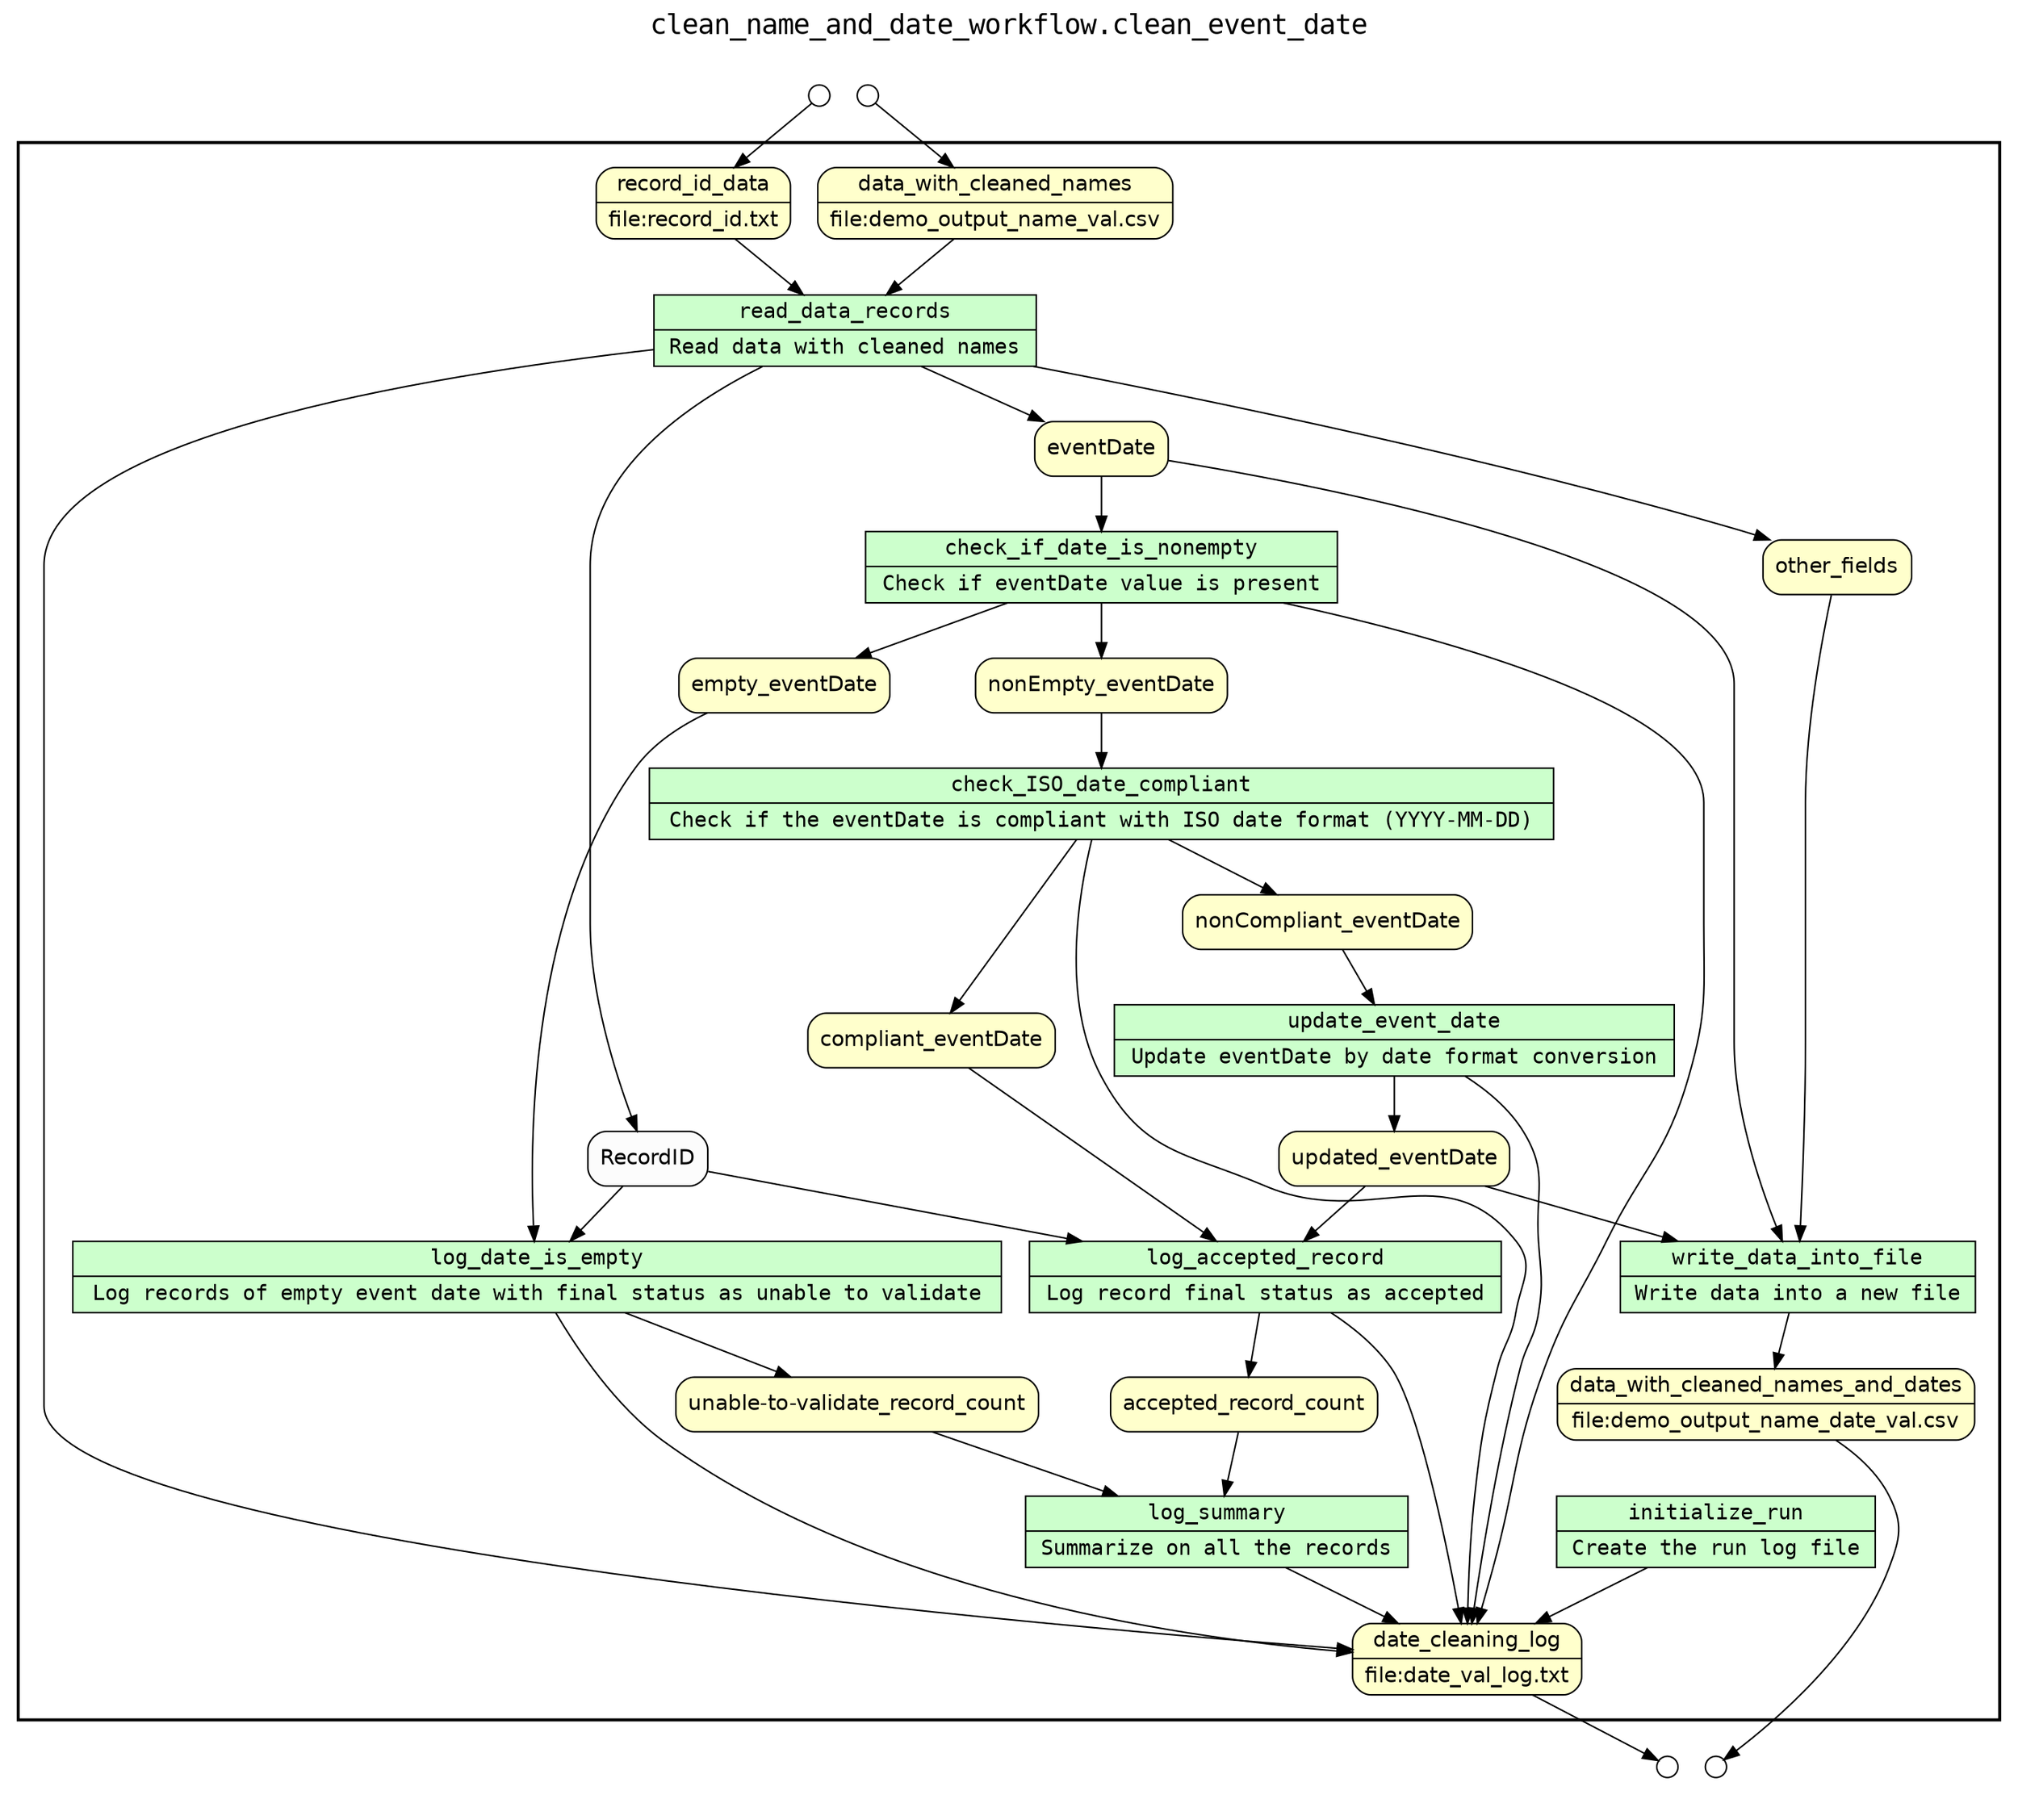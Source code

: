 digraph Workflow {
	graph [bb="0,0,1325,1192",
		fontname=Courier,
		fontsize=18,
		imagepath="/Users/zqian1/Documents/GitHub/kurator-YW/yw_log-parsing_mannual_DLV_SQL/examples/clean_name_date/yw",
		label="clean_name_and_date_workflow.clean_event_date",
		labelloc=t,
		lheight=0.28,
		lp="662.5,1178",
		lwidth=6.76,
		rankdir=TB
	];
	node [label="\N"];
	subgraph cluster_workflow_box_outer {
		graph [bb="8,62,1317,1102",
			color=black,
			label="",
			penwidth=2
		];
		subgraph cluster_workflow_box_inner {
			graph [bb="16,70,1309,1094",
				color=white,
				label=""
			];
			node [fillcolor="#FCFCFC",
				fontname=Helvetica,
				peripheries=1,
				shape=box,
				style="rounded,filled"
			];
			initialize_run			 [fillcolor="#CCFFCC",
				fontname=Courier,
				height=0.65278,
				label="{<f0> initialize_run |<f1> Create the run log file}",
				peripheries=1,
				pos="1150,186",
				rankdir=LR,
				rects="1045,186,1255,209 1045,163,1255,186",
				shape=record,
				style=filled,
				width=2.9167];
			date_cleaning_log			 [fillcolor="#FFFFCC",
				fontname=Helvetica,
				height=0.65278,
				label="{<f0> date_cleaning_log |<f1> file\:date_val_log.txt}",
				peripheries=1,
				pos="986,102",
				rankdir=LR,
				rects="918,102,1054,125 918,79,1054,102",
				shape=record,
				style="rounded,filled",
				width=1.8889];
			initialize_run -> date_cleaning_log			 [pos="e,1030.1,125.07 1105.6,162.81 1085.1,152.56 1060.6,140.3 1039.1,129.57"];
			read_data_records			 [fillcolor="#CCFFCC",
				fontname=Courier,
				height=0.65278,
				label="{<f0> read_data_records |<f1> Read data with cleaned names}",
				peripheries=1,
				pos="582,978",
				rankdir=LR,
				rects="456,978,708,1001 456,955,708,978",
				shape=record,
				style=filled,
				width=3.5];
			read_data_records -> date_cleaning_log			 [pos="e,917.66,107.57 455.96,967.46 291.65,951.48 25,911.85 25,823 25,823 25,823 25,269 25,179.69 677.89,124.83 907.38,108.3"];
			eventDate			 [fillcolor="#FFFFCC",
				fontname=Helvetica,
				height=0.5,
				peripheries=1,
				pos="751,900",
				shape=box,
				style="rounded,filled",
				width=1.1111];
			read_data_records -> eventDate			 [pos="e,713.16,918.02 631.34,954.81 654.18,944.54 681.2,932.39 703.78,922.23"];
			other_fields			 [fillcolor="#FFFFCC",
				fontname=Helvetica,
				height=0.5,
				peripheries=1,
				pos="1195,822",
				shape=box,
				style="rounded,filled",
				width=1.2292];
			read_data_records -> other_fields			 [pos="e,1153.4,840.06 695.72,954.96 808.59,931.95 985.97,892.73 1136,846 1138.6,845.2 1141.2,844.34 1143.8,843.45"];
			RecordID			 [fillcolor="#FCFCFC",
				fontname=Helvetica,
				height=0.5,
				peripheries=1,
				pos="451,432",
				shape=box,
				style="rounded,filled",
				width=1.0556];
			read_data_records -> RecordID			 [pos="e,444.04,450.23 528.84,954.98 479.62,930.64 414,886.31 414,823 414,823 414,823 414,587 414,541.3 429.6,490.02 440.54,459.68"];
			check_if_date_is_nonempty			 [fillcolor="#CCFFCC",
				fontname=Courier,
				height=0.65278,
				label="{<f0> check_if_date_is_nonempty |<f1> Check if eventDate value is present}",
				peripheries=1,
				pos="751,822",
				rankdir=LR,
				rects="595.5,822,906.5,845 595.5,799,906.5,822",
				shape=record,
				style=filled,
				width=4.3125];
			check_if_date_is_nonempty -> date_cleaning_log			 [pos="e,995.65,125.1 850.32,798.92 956.88,772.29 1111,723.93 1111,667 1111,667 1111,667 1111,587 1111,541.85 1110.9,529.82 1100,486 1087.5,\
435.86 1072.9,427.17 1057,378 1026.8,284.4 1036.8,256.33 1009,162 1006.3,152.96 1002.9,143.36 999.45,134.58"];
			empty_eventDate			 [fillcolor="#FFFFCC",
				fontname=Helvetica,
				height=0.5,
				peripheries=1,
				pos="545,744",
				shape=box,
				style="rounded,filled",
				width=1.75];
			check_if_date_is_nonempty -> empty_eventDate			 [pos="e,591.24,762.06 691.14,798.92 662.66,788.41 628.81,775.92 600.86,765.61"];
			nonEmpty_eventDate			 [fillcolor="#FFFFCC",
				fontname=Helvetica,
				height=0.5,
				peripheries=1,
				pos="751,744",
				shape=box,
				style="rounded,filled",
				width=2.0903];
			check_if_date_is_nonempty -> nonEmpty_eventDate			 [pos="e,751,762.41 751,798.61 751,790.48 751,781.2 751,772.67"];
			log_date_is_empty			 [fillcolor="#CCFFCC",
				fontname=Courier,
				height=0.65278,
				label="{<f0> log_date_is_empty |<f1> Log records of empty event date with final status as unable to validate}",
				peripheries=1,
				pos="351,354",
				rankdir=LR,
				rects="44.5,354,657.5,377 44.5,331,657.5,354",
				shape=record,
				style=filled,
				width=8.5069];
			log_date_is_empty -> date_cleaning_log			 [pos="e,917.98,109.02 369.75,330.59 390.64,306.83 426.46,269.53 464,246 604.95,157.65 800.6,123.11 907.88,110.2"];
			"unable-to-validate_record_count"			 [fillcolor="#FFFFCC",
				fontname=Helvetica,
				height=0.5,
				peripheries=1,
				pos="582,270",
				shape=box,
				style="rounded,filled",
				width=3.0069];
			log_date_is_empty -> "unable-to-validate_record_count"			 [pos="e,533.97,288.05 413.21,330.92 447.75,318.66 490.43,303.5 524.24,291.5"];
			check_ISO_date_compliant			 [fillcolor="#CCFFCC",
				fontname=Courier,
				height=0.65278,
				label="{<f0> check_ISO_date_compliant |<f1> Check if the eventDate is compliant with ISO date format (YYYY-MM-DD)}",
				peripheries=1,
				pos="751,666",
				rankdir=LR,
				rects="453,666,1049,689 453,643,1049,666",
				shape=record,
				style=filled,
				width=8.2778];
			check_ISO_date_compliant -> date_cleaning_log			 [pos="e,987.5,125.05 737.32,642.9 717.38,607.59 685.64,537.22 714,486 743.21,433.25 773.15,436.73 829,414 898.92,385.55 947.61,436.77 \
995,378 1002.5,368.69 992.76,205.73 988.16,135.15"];
			nonCompliant_eventDate			 [fillcolor="#FFFFCC",
				fontname=Helvetica,
				height=0.5,
				peripheries=1,
				pos="858,588",
				shape=box,
				style="rounded,filled",
				width=2.4167];
			check_ISO_date_compliant -> nonCompliant_eventDate			 [pos="e,834.04,606.02 782.24,642.81 795.93,633.09 811.98,621.68 825.78,611.88"];
			compliant_eventDate			 [fillcolor="#FFFFCC",
				fontname=Helvetica,
				height=0.5,
				peripheries=1,
				pos="610,510",
				shape=box,
				style="rounded,filled",
				width=2.0556];
			check_ISO_date_compliant -> compliant_eventDate			 [pos="e,625.8,528.26 730.8,642.94 704.79,614.53 659.74,565.33 632.62,535.7"];
			update_event_date			 [fillcolor="#CCFFCC",
				fontname=Courier,
				height=0.65278,
				label="{<f0> update_event_date |<f1> Update eventDate by date format conversion}",
				peripheries=1,
				pos="907,510",
				rankdir=LR,
				rects="722.5,510,1091.5,533 722.5,487,1091.5,510",
				shape=record,
				style=filled,
				width=5.1181];
			update_event_date -> date_cleaning_log			 [pos="e,991.97,125.26 944.96,486.89 959.12,477.1 974.33,464.49 985,450 1005.2,422.61 1005.1,411.51 1011,378 1026.2,290.97 1006.6,186.72 \
994.37,135.15"];
			updated_eventDate			 [fillcolor="#FFFFCC",
				fontname=Helvetica,
				height=0.5,
				peripheries=1,
				pos="907,432",
				shape=box,
				style="rounded,filled",
				width=1.9236];
			update_event_date -> updated_eventDate			 [pos="e,907,450.41 907,486.61 907,478.48 907,469.2 907,460.67"];
			log_accepted_record			 [fillcolor="#CCFFCC",
				fontname=Courier,
				height=0.65278,
				label="{<f0> log_accepted_record |<f1> Log record final status as accepted}",
				peripheries=1,
				pos="831,354",
				rankdir=LR,
				rects="675.5,354,986.5,377 675.5,331,986.5,354",
				shape=record,
				style=filled,
				width=4.3125];
			log_accepted_record -> date_cleaning_log			 [pos="e,982.96,125.25 871.65,330.92 886.98,321.12 903.67,308.51 916,294 955.65,247.33 973.7,176.25 981.22,135.24"];
			accepted_record_count			 [fillcolor="#FFFFCC",
				fontname=Helvetica,
				height=0.5,
				peripheries=1,
				pos="826,270",
				shape=box,
				style="rounded,filled",
				width=2.2569];
			log_accepted_record -> accepted_record_count			 [pos="e,827.05,288.18 829.63,330.59 829.03,320.67 828.31,308.9 827.67,298.45"];
			write_data_into_file			 [fillcolor="#CCFFCC",
				fontname=Courier,
				height=0.65278,
				label="{<f0> write_data_into_file |<f1> Write data into a new file}",
				peripheries=1,
				pos="1183,354",
				rankdir=LR,
				rects="1065.5,354,1300.5,377 1065.5,331,1300.5,354",
				shape=record,
				style=filled,
				width=3.2569];
			data_with_cleaned_names_and_dates			 [fillcolor="#FFFFCC",
				fontname=Helvetica,
				height=0.65278,
				label="{<f0> data_with_cleaned_names_and_dates |<f1> file\:demo_output_name_date_val.csv}",
				peripheries=1,
				pos="1173,270",
				rankdir=LR,
				rects="1045,270,1301,293 1045,247,1301,270",
				shape=record,
				style="rounded,filled",
				width=3.5556];
			write_data_into_file -> data_with_cleaned_names_and_dates			 [pos="e,1175.7,293.1 1180.3,330.59 1179.2,322.12 1178,312.3 1176.9,303.1"];
			log_summary			 [fillcolor="#CCFFCC",
				fontname=Courier,
				height=0.65278,
				label="{<f0> log_summary |<f1> Summarize on all the records}",
				peripheries=1,
				pos="821,186",
				rankdir=LR,
				rects="695,186,947,209 695,163,947,186",
				shape=record,
				style=filled,
				width=3.5];
			log_summary -> date_cleaning_log			 [pos="e,941.6,125.07 865.65,162.81 886.28,152.56 910.94,140.3 932.55,129.57"];
			data_with_cleaned_names			 [fillcolor="#FFFFCC",
				fontname=Helvetica,
				height=0.65278,
				label="{<f0> data_with_cleaned_names |<f1> file\:demo_output_name_val.csv}",
				peripheries=1,
				pos="673,1062",
				rankdir=LR,
				rects="566.5,1062,779.5,1085 566.5,1039,779.5,1062",
				shape=record,
				style="rounded,filled",
				width=2.9514];
			data_with_cleaned_names -> read_data_records			 [pos="e,606.52,1001.1 648.13,1038.6 637.62,1029.1 625.23,1018 614.04,1007.9"];
			record_id_data			 [fillcolor="#FFFFCC",
				fontname=Helvetica,
				height=0.65278,
				label="{<f0> record_id_data |<f1> file\:record_id.txt}",
				peripheries=1,
				pos="491,1062",
				rankdir=LR,
				rects="433.5,1062,548.5,1085 433.5,1039,548.5,1062",
				shape=record,
				style="rounded,filled",
				width=1.5903];
			record_id_data -> read_data_records			 [pos="e,557.48,1001.1 515.87,1038.6 526.38,1029.1 538.77,1018 549.96,1007.9"];
			eventDate -> check_if_date_is_nonempty			 [pos="e,751,845.09 751,881.75 751,873.86 751,864.25 751,855.1"];
			eventDate -> write_data_into_file			 [pos="e,1170.4,377.17 791.31,891.58 889.1,872.42 1131,817.7 1131,745 1131,745 1131,745 1131,509 1131,464.69 1150.6,416.81 1165.7,386.4"];
			empty_eventDate -> log_date_is_empty			 [pos="e,351.32,377.27 493.88,725.96 475.85,717.66 456.87,705.95 444,690 370.17,598.54 354.85,452.38 351.74,387.66"];
			nonEmpty_eventDate -> check_ISO_date_compliant			 [pos="e,751,689.09 751,725.75 751,717.86 751,708.25 751,699.1"];
			nonCompliant_eventDate -> update_event_date			 [pos="e,892.76,533.09 869.12,569.75 874.48,561.44 881.07,551.21 887.25,541.63"];
			updated_eventDate -> log_accepted_record			 [pos="e,853.09,377.09 889.75,413.75 881.01,405.01 870.16,394.16 860.17,384.17"];
			updated_eventDate -> write_data_into_file			 [pos="e,1102.9,377.05 968.94,413.94 1005.6,403.86 1052.6,390.9 1093.3,379.71"];
			compliant_eventDate -> log_accepted_record			 [pos="e,799.28,377.1 634.5,491.93 672.29,465.59 745.22,414.77 790.82,383"];
			other_fields -> write_data_into_file			 [pos="e,1183.9,377.18 1193.5,803.92 1191.2,775.53 1187,716.8 1187,667 1187,667 1187,667 1187,509 1187,467.01 1185.5,418.61 1184.3,387.45"];
			accepted_record_count -> log_summary			 [pos="e,822.34,209.06 824.94,251.61 824.37,242.2 823.64,230.28 822.97,219.25"];
			"unable-to-validate_record_count" -> log_summary			 [pos="e,756.7,209.06 631.81,251.91 665.09,240.49 709.45,225.27 746.86,212.44"];
			RecordID -> log_date_is_empty			 [pos="e,380.07,377.09 428.31,413.75 416.47,404.76 401.69,393.53 388.24,383.3"];
			RecordID -> log_accepted_record			 [pos="e,720.64,377.07 489.18,423.36 540.51,413.1 634.16,394.37 710.47,379.11"];
		}
	}
	subgraph cluster_output_ports_group_outer {
		graph [bb="1095,8,1173,54",
			color=white,
			label=""
		];
		subgraph cluster_output_ports_group_inner {
			graph [bb="1103,16,1165,46",
				color=white,
				label=""
			];
			node [fillcolor="#FFFFFF",
				fontname=Helvetica,
				peripheries=1,
				shape=circle,
				style="rounded,filled",
				width=0.2
			];
			data_with_cleaned_names_and_dates_output_port			 [fillcolor="#FFFFFF",
				fontname=Helvetica,
				height=0.19444,
				label="",
				peripheries=1,
				pos="1150,31",
				shape=circle,
				style="rounded,filled",
				width=0.19444];
			date_cleaning_log_output_port			 [fillcolor="#FFFFFF",
				fontname=Helvetica,
				height=0.19444,
				label="",
				peripheries=1,
				pos="1118,31",
				shape=circle,
				style="rounded,filled",
				width=0.19444];
		}
	}
	subgraph cluster_input_ports_group_outer {
		graph [bb="543,1110,621,1156",
			color=white,
			label=""
		];
		subgraph cluster_input_ports_group_inner {
			graph [bb="551,1118,613,1148",
				color=white,
				label=""
			];
			node [fillcolor="#FFFFFF",
				fontname=Helvetica,
				peripheries=1,
				shape=circle,
				style="rounded,filled",
				width=0.2
			];
			data_with_cleaned_names_input_port			 [fillcolor="#FFFFFF",
				fontname=Helvetica,
				height=0.19444,
				label="",
				peripheries=1,
				pos="598,1133",
				shape=circle,
				style="rounded,filled",
				width=0.19444];
			record_id_data_input_port			 [fillcolor="#FFFFFF",
				fontname=Helvetica,
				height=0.19444,
				label="",
				peripheries=1,
				pos="566,1133",
				shape=circle,
				style="rounded,filled",
				width=0.19444];
		}
	}
	data_with_cleaned_names_and_dates -> data_with_cleaned_names_and_dates_output_port	 [pos="e,1155.3,35.694 1225.6,246.99 1240.7,237.89 1255.5,225.72 1264,210 1274.2,191.26 1271.5,181.97 1264,162 1243.6,107.69 1189,61.278 \
1163.5,41.8"];
	date_cleaning_log -> date_cleaning_log_output_port	 [pos="e,1112.2,35.036 1028.1,78.978 1053.9,65.527 1085.2,49.15 1103.2,39.715"];
	data_with_cleaned_names_input_port -> data_with_cleaned_names	 [pos="e,648.84,1085.2 602.92,1127.5 610.75,1120.3 626.65,1105.6 641.33,1092.1"];
	record_id_data_input_port -> record_id_data	 [pos="e,515.16,1085.2 561.08,1127.5 553.25,1120.3 537.35,1105.6 522.67,1092.1"];
}
